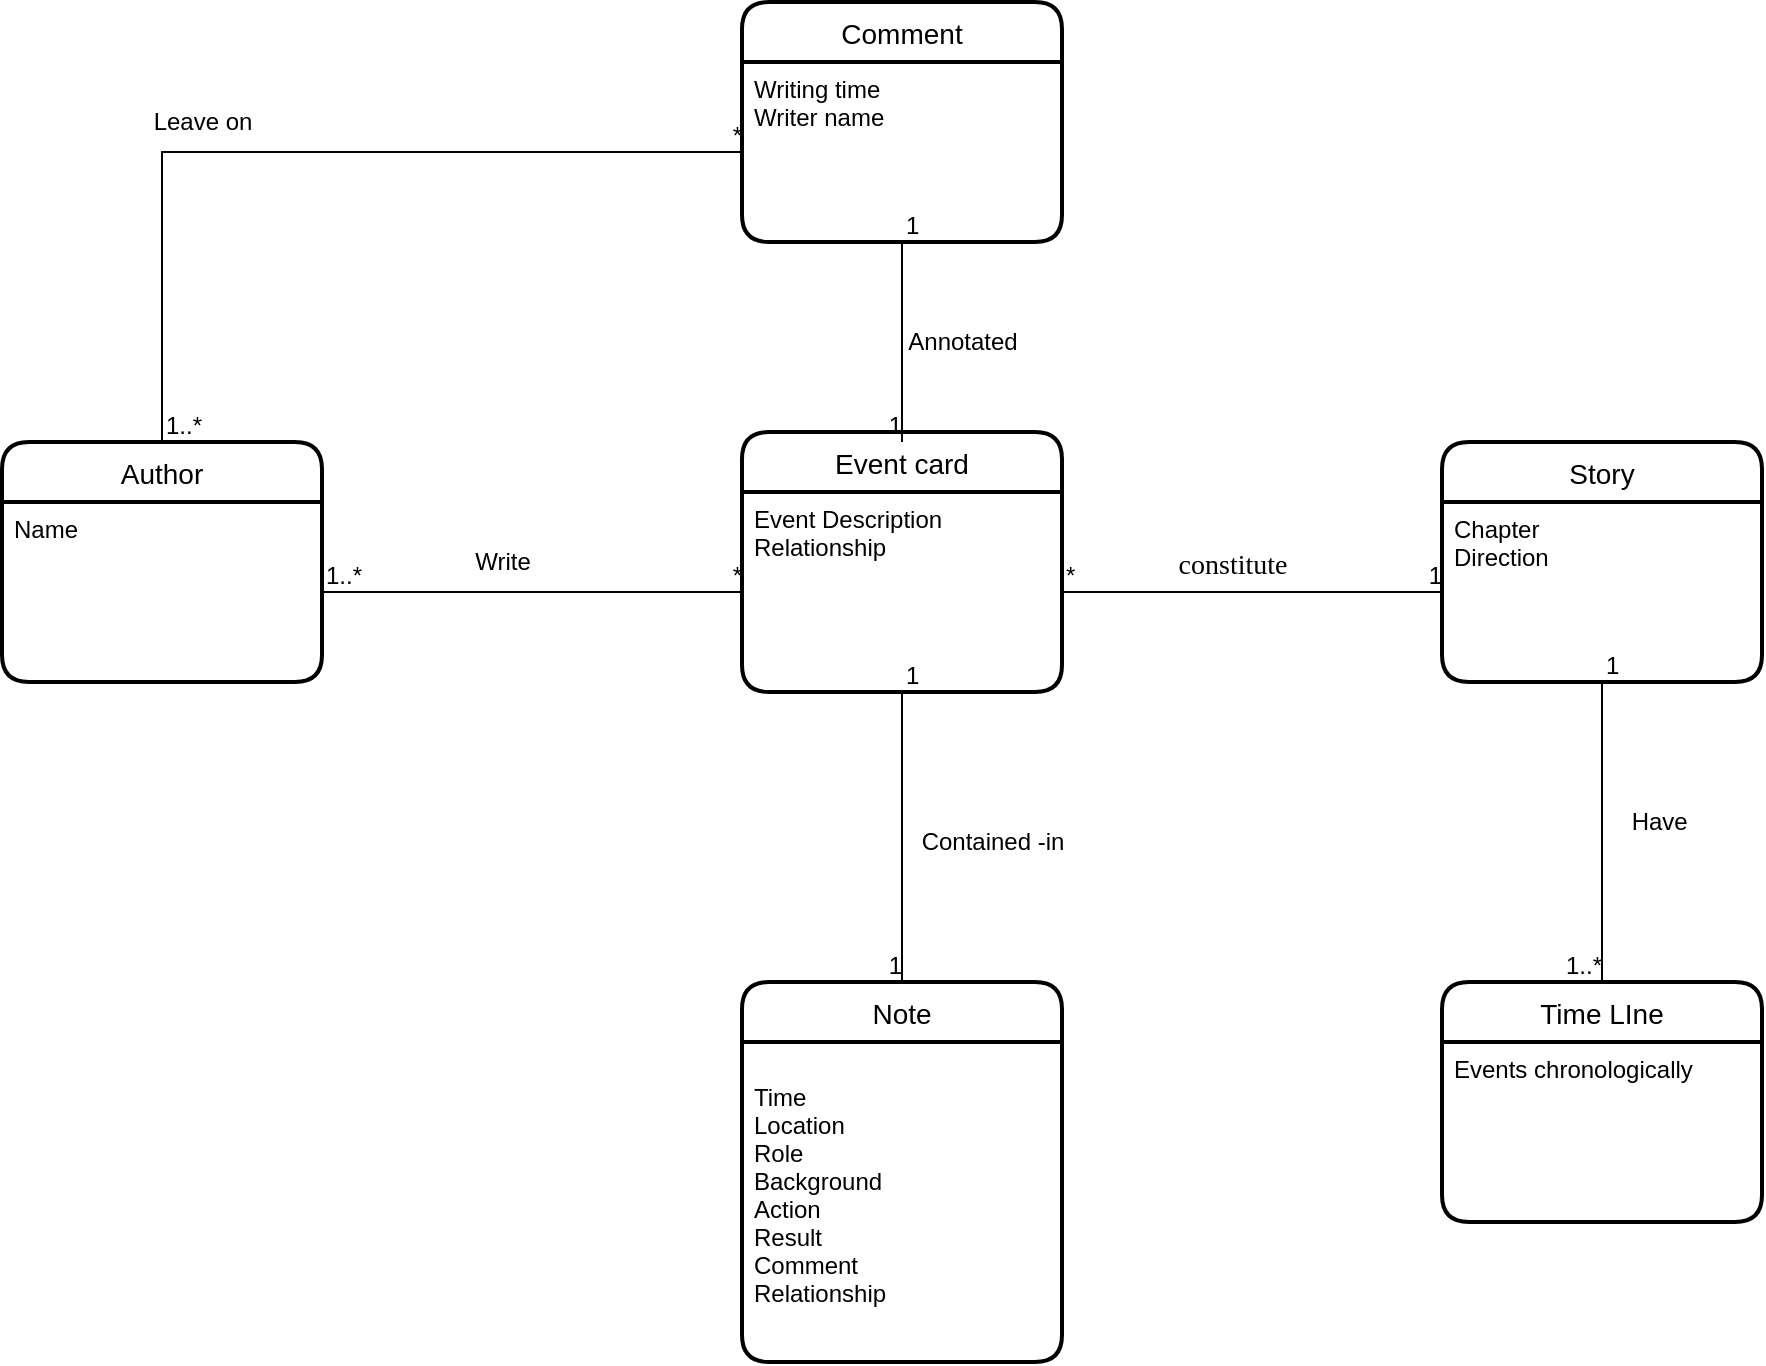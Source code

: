 <mxfile version="14.6.6" type="embed"><diagram id="p84us7BMAuNoco6ugW06" name="Page-1"><mxGraphModel dx="1039" dy="1137" grid="0" gridSize="10" guides="1" tooltips="1" connect="1" arrows="1" fold="1" page="0" pageScale="1" pageWidth="850" pageHeight="1100" math="0" shadow="0"><root><mxCell id="0"/><mxCell id="1" parent="0"/><mxCell id="2" value="Author" style="swimlane;childLayout=stackLayout;horizontal=1;startSize=30;horizontalStack=0;rounded=1;fontSize=14;fontStyle=0;strokeWidth=2;resizeParent=0;resizeLast=1;shadow=0;dashed=0;align=center;" parent="1" vertex="1"><mxGeometry x="40" y="160" width="160" height="120" as="geometry"/></mxCell><mxCell id="3" value="Name&#10;" style="align=left;strokeColor=none;fillColor=none;spacingLeft=4;fontSize=12;verticalAlign=top;resizable=0;rotatable=0;part=1;" parent="2" vertex="1"><mxGeometry y="30" width="160" height="90" as="geometry"/></mxCell><mxCell id="4" value="Event card" style="swimlane;childLayout=stackLayout;horizontal=1;startSize=30;horizontalStack=0;rounded=1;fontSize=14;fontStyle=0;strokeWidth=2;resizeParent=0;resizeLast=1;shadow=0;dashed=0;align=center;" parent="1" vertex="1"><mxGeometry x="410" y="155" width="160" height="130" as="geometry"/></mxCell><mxCell id="5" value="Event Description&#10;Relationship" style="align=left;strokeColor=none;fillColor=none;spacingLeft=4;fontSize=12;verticalAlign=top;resizable=0;rotatable=0;part=1;" parent="4" vertex="1"><mxGeometry y="30" width="160" height="100" as="geometry"/></mxCell><mxCell id="6" value="Story" style="swimlane;childLayout=stackLayout;horizontal=1;startSize=30;horizontalStack=0;rounded=1;fontSize=14;fontStyle=0;strokeWidth=2;resizeParent=0;resizeLast=1;shadow=0;dashed=0;align=center;" parent="1" vertex="1"><mxGeometry x="760" y="160" width="160" height="120" as="geometry"/></mxCell><mxCell id="7" value="Chapter&#10;Direction" style="align=left;strokeColor=none;fillColor=none;spacingLeft=4;fontSize=12;verticalAlign=top;resizable=0;rotatable=0;part=1;" parent="6" vertex="1"><mxGeometry y="30" width="160" height="90" as="geometry"/></mxCell><mxCell id="8" value="Note" style="swimlane;childLayout=stackLayout;horizontal=1;startSize=30;horizontalStack=0;rounded=1;fontSize=14;fontStyle=0;strokeWidth=2;resizeParent=0;resizeLast=1;shadow=0;dashed=0;align=center;" parent="1" vertex="1"><mxGeometry x="410" y="430" width="160" height="190" as="geometry"/></mxCell><mxCell id="9" value="&#10;Time&#10;Location&#10;Role&#10;Background&#10;Action&#10;Result&#10;Comment&#10;Relationship" style="align=left;strokeColor=none;fillColor=none;spacingLeft=4;fontSize=12;verticalAlign=top;resizable=0;rotatable=0;part=1;" parent="8" vertex="1"><mxGeometry y="30" width="160" height="160" as="geometry"/></mxCell><mxCell id="10" value="Time LIne" style="swimlane;childLayout=stackLayout;horizontal=1;startSize=30;horizontalStack=0;rounded=1;fontSize=14;fontStyle=0;strokeWidth=2;resizeParent=0;resizeLast=1;shadow=0;dashed=0;align=center;" parent="1" vertex="1"><mxGeometry x="760" y="430" width="160" height="120" as="geometry"/></mxCell><mxCell id="11" value="Events chronologically" style="align=left;strokeColor=none;fillColor=none;spacingLeft=4;fontSize=12;verticalAlign=top;resizable=0;rotatable=0;part=1;" parent="10" vertex="1"><mxGeometry y="30" width="160" height="90" as="geometry"/></mxCell><mxCell id="16" value="" style="endArrow=none;html=1;rounded=0;exitX=1;exitY=0.5;exitDx=0;exitDy=0;entryX=0;entryY=0.5;entryDx=0;entryDy=0;" parent="1" source="3" target="5" edge="1"><mxGeometry relative="1" as="geometry"><mxPoint x="150" y="340" as="sourcePoint"/><mxPoint x="310" y="340" as="targetPoint"/></mxGeometry></mxCell><mxCell id="17" value="1..*" style="resizable=0;html=1;align=left;verticalAlign=bottom;" parent="16" connectable="0" vertex="1"><mxGeometry x="-1" relative="1" as="geometry"/></mxCell><mxCell id="18" value="*" style="resizable=0;html=1;align=right;verticalAlign=bottom;" parent="16" connectable="0" vertex="1"><mxGeometry x="1" relative="1" as="geometry"/></mxCell><mxCell id="19" value="" style="endArrow=none;html=1;rounded=0;exitX=1;exitY=0.5;exitDx=0;exitDy=0;entryX=0;entryY=0.5;entryDx=0;entryDy=0;" parent="1" source="5" target="7" edge="1"><mxGeometry relative="1" as="geometry"><mxPoint x="570" y="360" as="sourcePoint"/><mxPoint x="780" y="360" as="targetPoint"/></mxGeometry></mxCell><mxCell id="20" value="*" style="resizable=0;html=1;align=left;verticalAlign=bottom;" parent="19" connectable="0" vertex="1"><mxGeometry x="-1" relative="1" as="geometry"/></mxCell><mxCell id="21" value="1" style="resizable=0;html=1;align=right;verticalAlign=bottom;" parent="19" connectable="0" vertex="1"><mxGeometry x="1" relative="1" as="geometry"/></mxCell><mxCell id="22" value="" style="endArrow=none;html=1;rounded=0;exitX=0.5;exitY=1;exitDx=0;exitDy=0;" parent="1" source="5" target="8" edge="1"><mxGeometry relative="1" as="geometry"><mxPoint x="450" y="360" as="sourcePoint"/><mxPoint x="660" y="360" as="targetPoint"/></mxGeometry></mxCell><mxCell id="23" value="1" style="resizable=0;html=1;align=left;verticalAlign=bottom;" parent="22" connectable="0" vertex="1"><mxGeometry x="-1" relative="1" as="geometry"/></mxCell><mxCell id="24" value="1" style="resizable=0;html=1;align=right;verticalAlign=bottom;" parent="22" connectable="0" vertex="1"><mxGeometry x="1" relative="1" as="geometry"/></mxCell><mxCell id="25" value="" style="endArrow=none;html=1;rounded=0;exitX=0.5;exitY=1;exitDx=0;exitDy=0;entryX=0.5;entryY=0;entryDx=0;entryDy=0;" parent="1" source="7" target="10" edge="1"><mxGeometry relative="1" as="geometry"><mxPoint x="849" y="320" as="sourcePoint"/><mxPoint x="849" y="465" as="targetPoint"/></mxGeometry></mxCell><mxCell id="26" value="1" style="resizable=0;html=1;align=left;verticalAlign=bottom;" parent="25" connectable="0" vertex="1"><mxGeometry x="-1" relative="1" as="geometry"/></mxCell><mxCell id="27" value="1..*" style="resizable=0;html=1;align=right;verticalAlign=bottom;" parent="25" connectable="0" vertex="1"><mxGeometry x="1" relative="1" as="geometry"/></mxCell><mxCell id="32" value="Comment" style="swimlane;childLayout=stackLayout;horizontal=1;startSize=30;horizontalStack=0;rounded=1;fontSize=14;fontStyle=0;strokeWidth=2;resizeParent=0;resizeLast=1;shadow=0;dashed=0;align=center;" parent="1" vertex="1"><mxGeometry x="410" y="-60" width="160" height="120" as="geometry"/></mxCell><mxCell id="33" value="Writing time&#10;Writer name&#10;" style="align=left;strokeColor=none;fillColor=none;spacingLeft=4;fontSize=12;verticalAlign=top;resizable=0;rotatable=0;part=1;" parent="32" vertex="1"><mxGeometry y="30" width="160" height="90" as="geometry"/></mxCell><mxCell id="34" value="" style="endArrow=none;html=1;rounded=0;exitX=0.5;exitY=1;exitDx=0;exitDy=0;" parent="1" source="33" edge="1"><mxGeometry relative="1" as="geometry"><mxPoint x="489.5" y="110" as="sourcePoint"/><mxPoint x="490" y="160" as="targetPoint"/></mxGeometry></mxCell><mxCell id="35" value="1" style="resizable=0;html=1;align=left;verticalAlign=bottom;" parent="34" connectable="0" vertex="1"><mxGeometry x="-1" relative="1" as="geometry"/></mxCell><mxCell id="36" value="1" style="resizable=0;html=1;align=right;verticalAlign=bottom;" parent="34" connectable="0" vertex="1"><mxGeometry x="1" relative="1" as="geometry"/></mxCell><mxCell id="37" value="" style="endArrow=none;html=1;rounded=0;exitX=0.5;exitY=0;exitDx=0;exitDy=0;entryX=0;entryY=0.5;entryDx=0;entryDy=0;" parent="1" source="2" target="33" edge="1"><mxGeometry relative="1" as="geometry"><mxPoint x="140" y="40" as="sourcePoint"/><mxPoint x="350" y="40" as="targetPoint"/><Array as="points"><mxPoint x="120" y="15"/></Array></mxGeometry></mxCell><mxCell id="38" value="1..*" style="resizable=0;html=1;align=left;verticalAlign=bottom;" parent="37" connectable="0" vertex="1"><mxGeometry x="-1" relative="1" as="geometry"/></mxCell><mxCell id="39" value="*" style="resizable=0;html=1;align=right;verticalAlign=bottom;" parent="37" connectable="0" vertex="1"><mxGeometry x="1" relative="1" as="geometry"/></mxCell><mxCell id="40" value="Leave on" style="text;html=1;align=center;verticalAlign=middle;resizable=0;points=[];autosize=1;strokeColor=none;" parent="1" vertex="1"><mxGeometry x="110" y="-10" width="60" height="20" as="geometry"/></mxCell><mxCell id="41" value="Write" style="text;html=1;align=center;verticalAlign=middle;resizable=0;points=[];autosize=1;strokeColor=none;" parent="1" vertex="1"><mxGeometry x="270" y="210" width="40" height="20" as="geometry"/></mxCell><mxCell id="42" value="Contained -in" style="text;html=1;align=center;verticalAlign=middle;resizable=0;points=[];autosize=1;strokeColor=none;" parent="1" vertex="1"><mxGeometry x="490" y="350" width="90" height="20" as="geometry"/></mxCell><mxCell id="43" value="Have&amp;nbsp;" style="text;html=1;align=center;verticalAlign=middle;resizable=0;points=[];autosize=1;strokeColor=none;" parent="1" vertex="1"><mxGeometry x="845" y="340" width="50" height="20" as="geometry"/></mxCell><mxCell id="44" value="Annotated" style="text;html=1;align=center;verticalAlign=middle;resizable=0;points=[];autosize=1;strokeColor=none;" parent="1" vertex="1"><mxGeometry x="485" y="100" width="70" height="20" as="geometry"/></mxCell><mxCell id="45" value="&lt;span lang=&quot;EN-US&quot; style=&quot;font-size: 10.5pt ; font-family: &amp;#34;dengxian&amp;#34;&quot;&gt;constitute&lt;/span&gt;&lt;span style=&quot;font-size: medium&quot;&gt;&lt;/span&gt;" style="text;html=1;align=center;verticalAlign=middle;resizable=0;points=[];autosize=1;strokeColor=none;" parent="1" vertex="1"><mxGeometry x="620" y="210" width="70" height="20" as="geometry"/></mxCell></root></mxGraphModel></diagram></mxfile>
